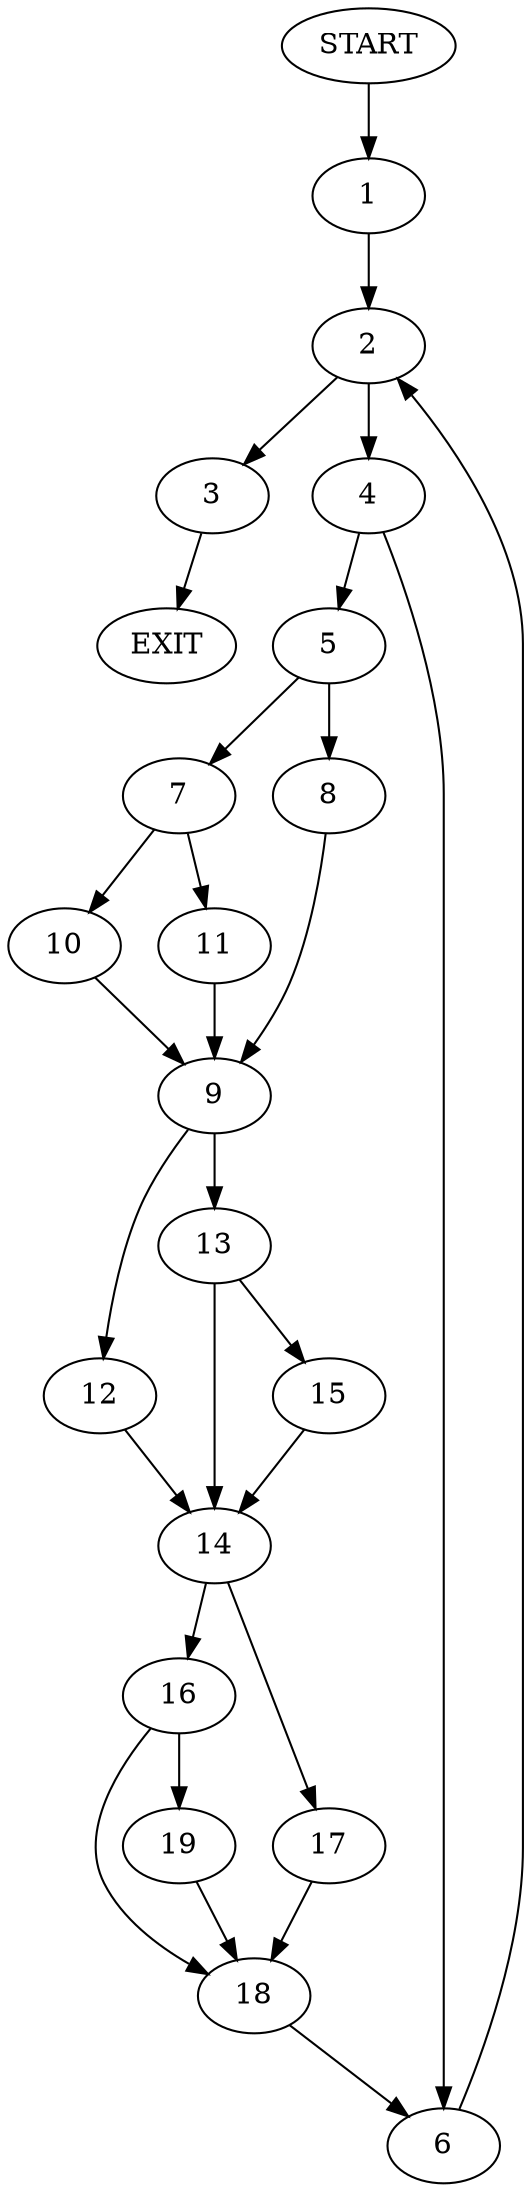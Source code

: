 digraph {
0 [label="START"]
20 [label="EXIT"]
0 -> 1
1 -> 2
2 -> 3
2 -> 4
4 -> 5
4 -> 6
3 -> 20
6 -> 2
5 -> 7
5 -> 8
8 -> 9
7 -> 10
7 -> 11
9 -> 12
9 -> 13
11 -> 9
10 -> 9
12 -> 14
13 -> 15
13 -> 14
14 -> 16
14 -> 17
15 -> 14
16 -> 18
16 -> 19
17 -> 18
18 -> 6
19 -> 18
}
